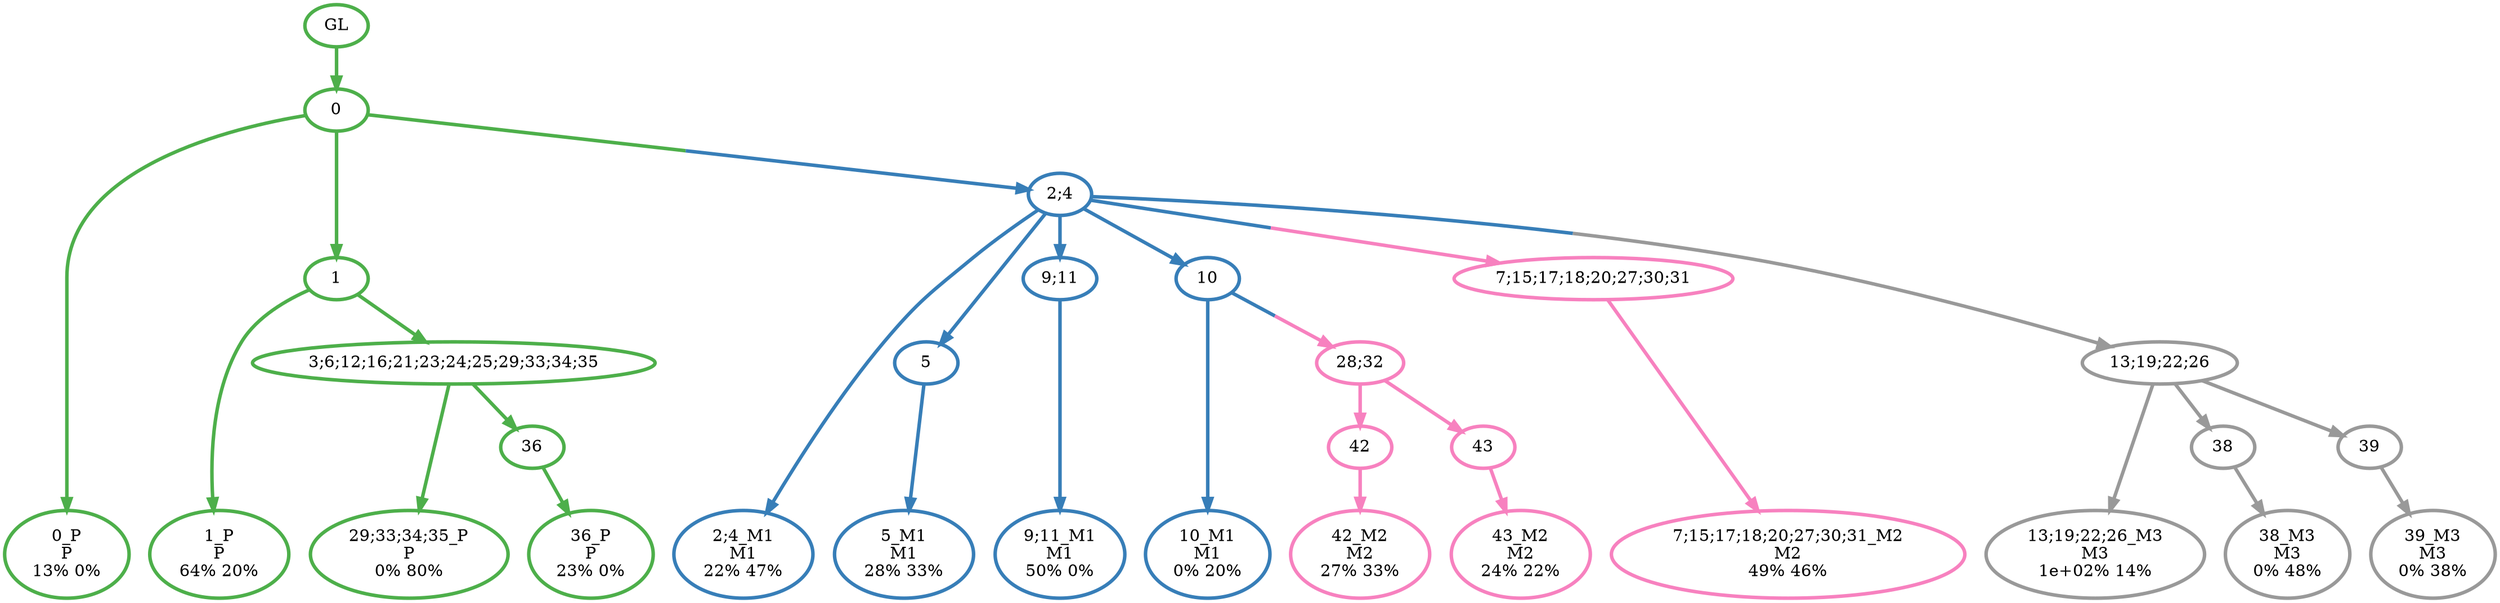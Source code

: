digraph T {
	{
		rank=same
		27 [penwidth=3,colorscheme=set19,color=3,label="0_P\nP\n13% 0%"]
		25 [penwidth=3,colorscheme=set19,color=3,label="1_P\nP\n64% 20%"]
		23 [penwidth=3,colorscheme=set19,color=3,label="29;33;34;35_P\nP\n0% 80%"]
		21 [penwidth=3,colorscheme=set19,color=3,label="36_P\nP\n23% 0%"]
		20 [penwidth=3,colorscheme=set19,color=2,label="2;4_M1\nM1\n22% 47%"]
		18 [penwidth=3,colorscheme=set19,color=2,label="5_M1\nM1\n28% 33%"]
		16 [penwidth=3,colorscheme=set19,color=2,label="9;11_M1\nM1\n50% 0%"]
		14 [penwidth=3,colorscheme=set19,color=2,label="10_M1\nM1\n0% 20%"]
		13 [penwidth=3,colorscheme=set19,color=8,label="7;15;17;18;20;27;30;31_M2\nM2\n49% 46%"]
		11 [penwidth=3,colorscheme=set19,color=8,label="42_M2\nM2\n27% 33%"]
		9 [penwidth=3,colorscheme=set19,color=8,label="43_M2\nM2\n24% 22%"]
		8 [penwidth=3,colorscheme=set19,color=9,label="13;19;22;26_M3\nM3\n1e+02% 14%"]
		6 [penwidth=3,colorscheme=set19,color=9,label="38_M3\nM3\n0% 48%"]
		4 [penwidth=3,colorscheme=set19,color=9,label="39_M3\nM3\n0% 38%"]
	}
	29 [penwidth=3,colorscheme=set19,color=3,label="GL"]
	28 [penwidth=3,colorscheme=set19,color=3,label="0"]
	26 [penwidth=3,colorscheme=set19,color=3,label="1"]
	24 [penwidth=3,colorscheme=set19,color=3,label="3;6;12;16;21;23;24;25;29;33;34;35"]
	22 [penwidth=3,colorscheme=set19,color=3,label="36"]
	19 [penwidth=3,colorscheme=set19,color=2,label="5"]
	17 [penwidth=3,colorscheme=set19,color=2,label="9;11"]
	15 [penwidth=3,colorscheme=set19,color=2,label="10"]
	12 [penwidth=3,colorscheme=set19,color=8,label="42"]
	10 [penwidth=3,colorscheme=set19,color=8,label="43"]
	7 [penwidth=3,colorscheme=set19,color=9,label="38"]
	5 [penwidth=3,colorscheme=set19,color=9,label="39"]
	3 [penwidth=3,colorscheme=set19,color=8,label="28;32"]
	2 [penwidth=3,colorscheme=set19,color=8,label="7;15;17;18;20;27;30;31"]
	1 [penwidth=3,colorscheme=set19,color=9,label="13;19;22;26"]
	0 [penwidth=3,colorscheme=set19,color=2,label="2;4"]
	29 -> 28 [penwidth=3,colorscheme=set19,color=3]
	28 -> 27 [penwidth=3,colorscheme=set19,color=3]
	28 -> 26 [penwidth=3,colorscheme=set19,color=3]
	28 -> 0 [penwidth=3,colorscheme=set19,color="3;0.5:2"]
	26 -> 25 [penwidth=3,colorscheme=set19,color=3]
	26 -> 24 [penwidth=3,colorscheme=set19,color=3]
	24 -> 23 [penwidth=3,colorscheme=set19,color=3]
	24 -> 22 [penwidth=3,colorscheme=set19,color=3]
	22 -> 21 [penwidth=3,colorscheme=set19,color=3]
	19 -> 18 [penwidth=3,colorscheme=set19,color=2]
	17 -> 16 [penwidth=3,colorscheme=set19,color=2]
	15 -> 14 [penwidth=3,colorscheme=set19,color=2]
	15 -> 3 [penwidth=3,colorscheme=set19,color="2;0.5:8"]
	12 -> 11 [penwidth=3,colorscheme=set19,color=8]
	10 -> 9 [penwidth=3,colorscheme=set19,color=8]
	7 -> 6 [penwidth=3,colorscheme=set19,color=9]
	5 -> 4 [penwidth=3,colorscheme=set19,color=9]
	3 -> 12 [penwidth=3,colorscheme=set19,color=8]
	3 -> 10 [penwidth=3,colorscheme=set19,color=8]
	2 -> 13 [penwidth=3,colorscheme=set19,color=8]
	1 -> 8 [penwidth=3,colorscheme=set19,color=9]
	1 -> 7 [penwidth=3,colorscheme=set19,color=9]
	1 -> 5 [penwidth=3,colorscheme=set19,color=9]
	0 -> 20 [penwidth=3,colorscheme=set19,color=2]
	0 -> 19 [penwidth=3,colorscheme=set19,color=2]
	0 -> 17 [penwidth=3,colorscheme=set19,color=2]
	0 -> 15 [penwidth=3,colorscheme=set19,color=2]
	0 -> 1 [penwidth=3,colorscheme=set19,color="2;0.5:9"]
	0 -> 2 [penwidth=3,colorscheme=set19,color="2;0.5:8"]
}
